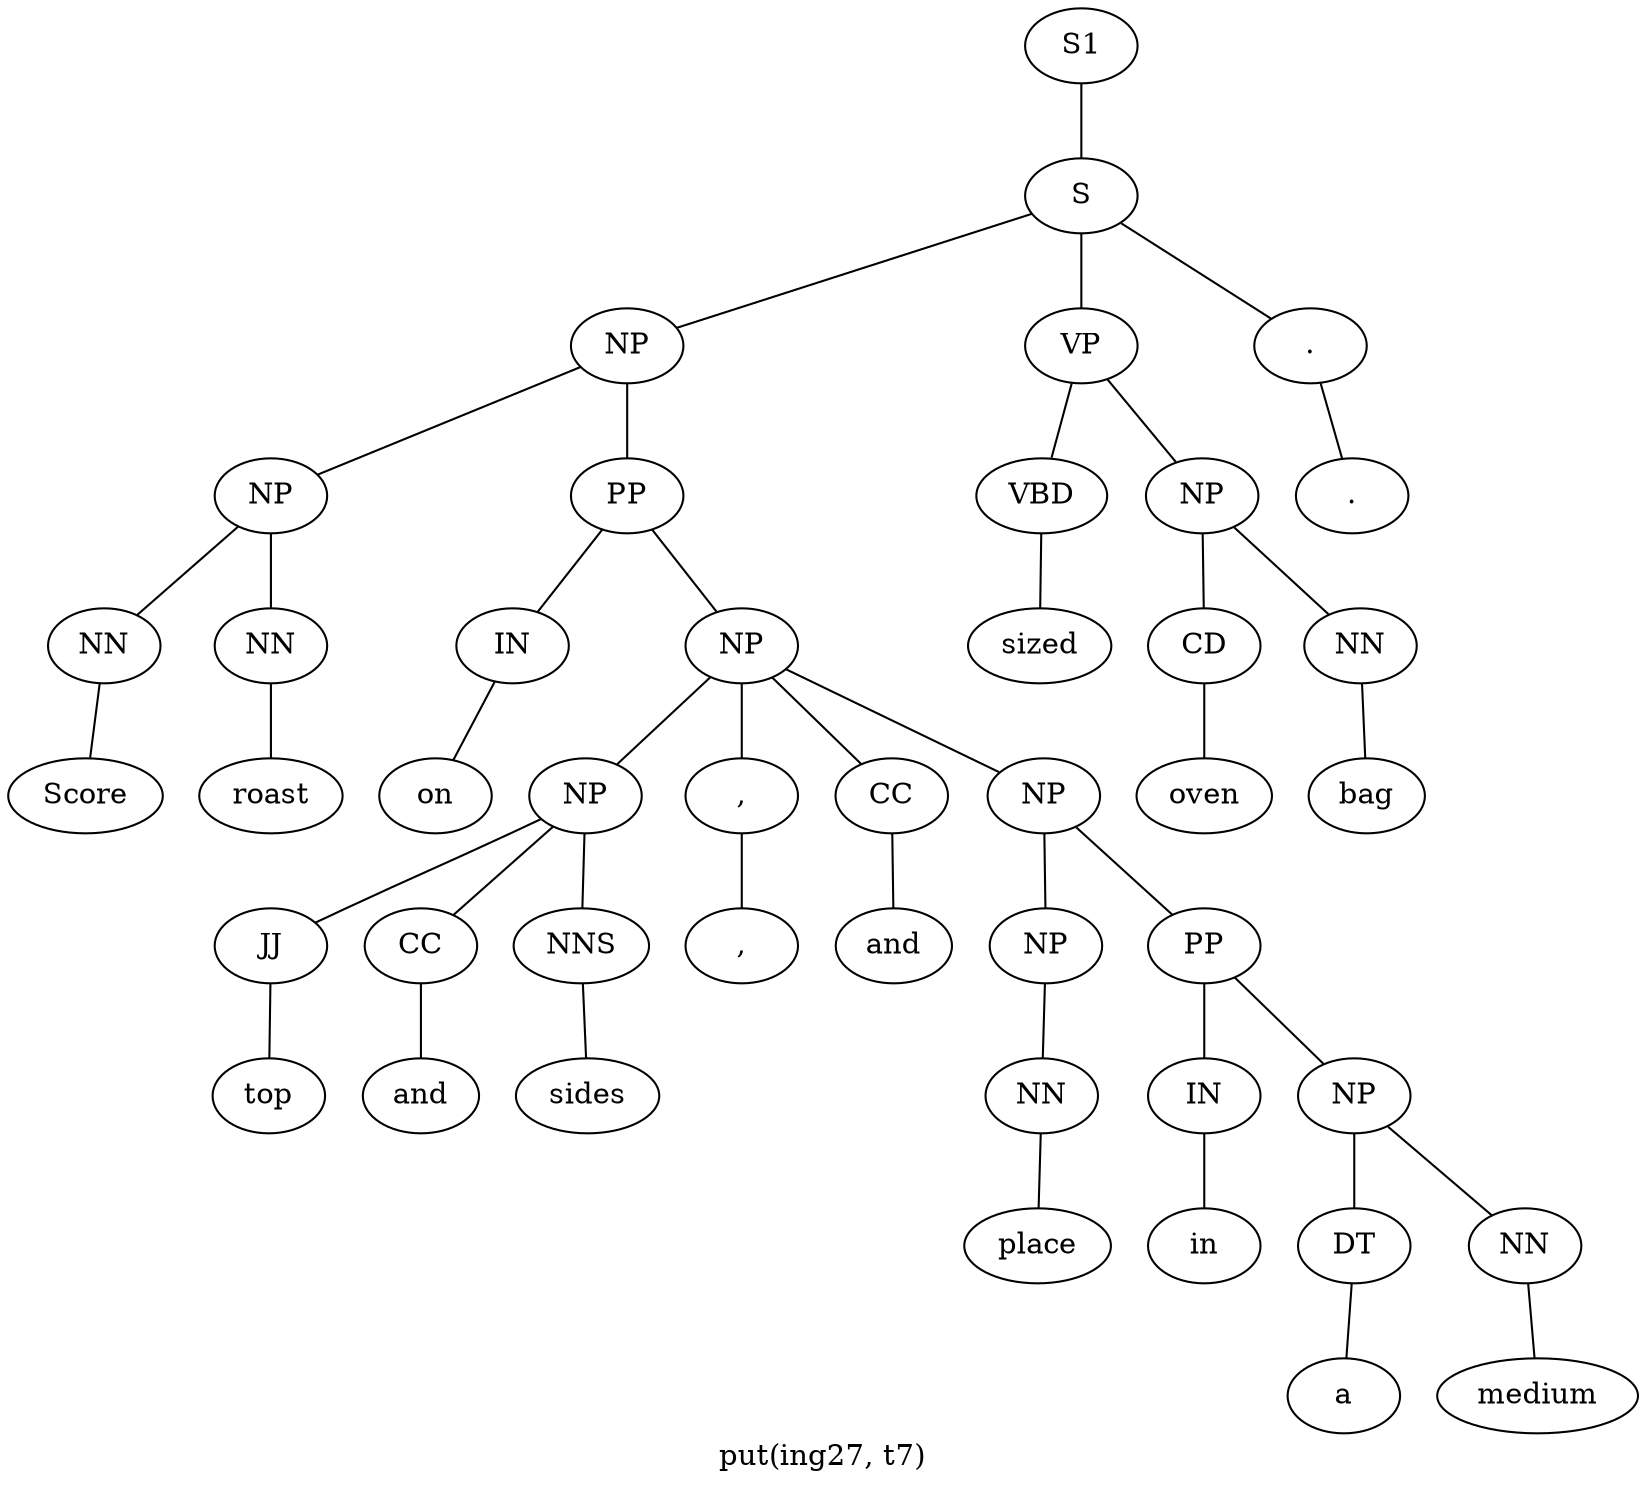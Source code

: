 graph SyntaxGraph {
	label = "put(ing27, t7)";
	Node0 [label="S1"];
	Node1 [label="S"];
	Node2 [label="NP"];
	Node3 [label="NP"];
	Node4 [label="NN"];
	Node5 [label="Score"];
	Node6 [label="NN"];
	Node7 [label="roast"];
	Node8 [label="PP"];
	Node9 [label="IN"];
	Node10 [label="on"];
	Node11 [label="NP"];
	Node12 [label="NP"];
	Node13 [label="JJ"];
	Node14 [label="top"];
	Node15 [label="CC"];
	Node16 [label="and"];
	Node17 [label="NNS"];
	Node18 [label="sides"];
	Node19 [label=","];
	Node20 [label=","];
	Node21 [label="CC"];
	Node22 [label="and"];
	Node23 [label="NP"];
	Node24 [label="NP"];
	Node25 [label="NN"];
	Node26 [label="place"];
	Node27 [label="PP"];
	Node28 [label="IN"];
	Node29 [label="in"];
	Node30 [label="NP"];
	Node31 [label="DT"];
	Node32 [label="a"];
	Node33 [label="NN"];
	Node34 [label="medium"];
	Node35 [label="VP"];
	Node36 [label="VBD"];
	Node37 [label="sized"];
	Node38 [label="NP"];
	Node39 [label="CD"];
	Node40 [label="oven"];
	Node41 [label="NN"];
	Node42 [label="bag"];
	Node43 [label="."];
	Node44 [label="."];

	Node0 -- Node1;
	Node1 -- Node2;
	Node1 -- Node35;
	Node1 -- Node43;
	Node2 -- Node3;
	Node2 -- Node8;
	Node3 -- Node4;
	Node3 -- Node6;
	Node4 -- Node5;
	Node6 -- Node7;
	Node8 -- Node9;
	Node8 -- Node11;
	Node9 -- Node10;
	Node11 -- Node12;
	Node11 -- Node19;
	Node11 -- Node21;
	Node11 -- Node23;
	Node12 -- Node13;
	Node12 -- Node15;
	Node12 -- Node17;
	Node13 -- Node14;
	Node15 -- Node16;
	Node17 -- Node18;
	Node19 -- Node20;
	Node21 -- Node22;
	Node23 -- Node24;
	Node23 -- Node27;
	Node24 -- Node25;
	Node25 -- Node26;
	Node27 -- Node28;
	Node27 -- Node30;
	Node28 -- Node29;
	Node30 -- Node31;
	Node30 -- Node33;
	Node31 -- Node32;
	Node33 -- Node34;
	Node35 -- Node36;
	Node35 -- Node38;
	Node36 -- Node37;
	Node38 -- Node39;
	Node38 -- Node41;
	Node39 -- Node40;
	Node41 -- Node42;
	Node43 -- Node44;
}